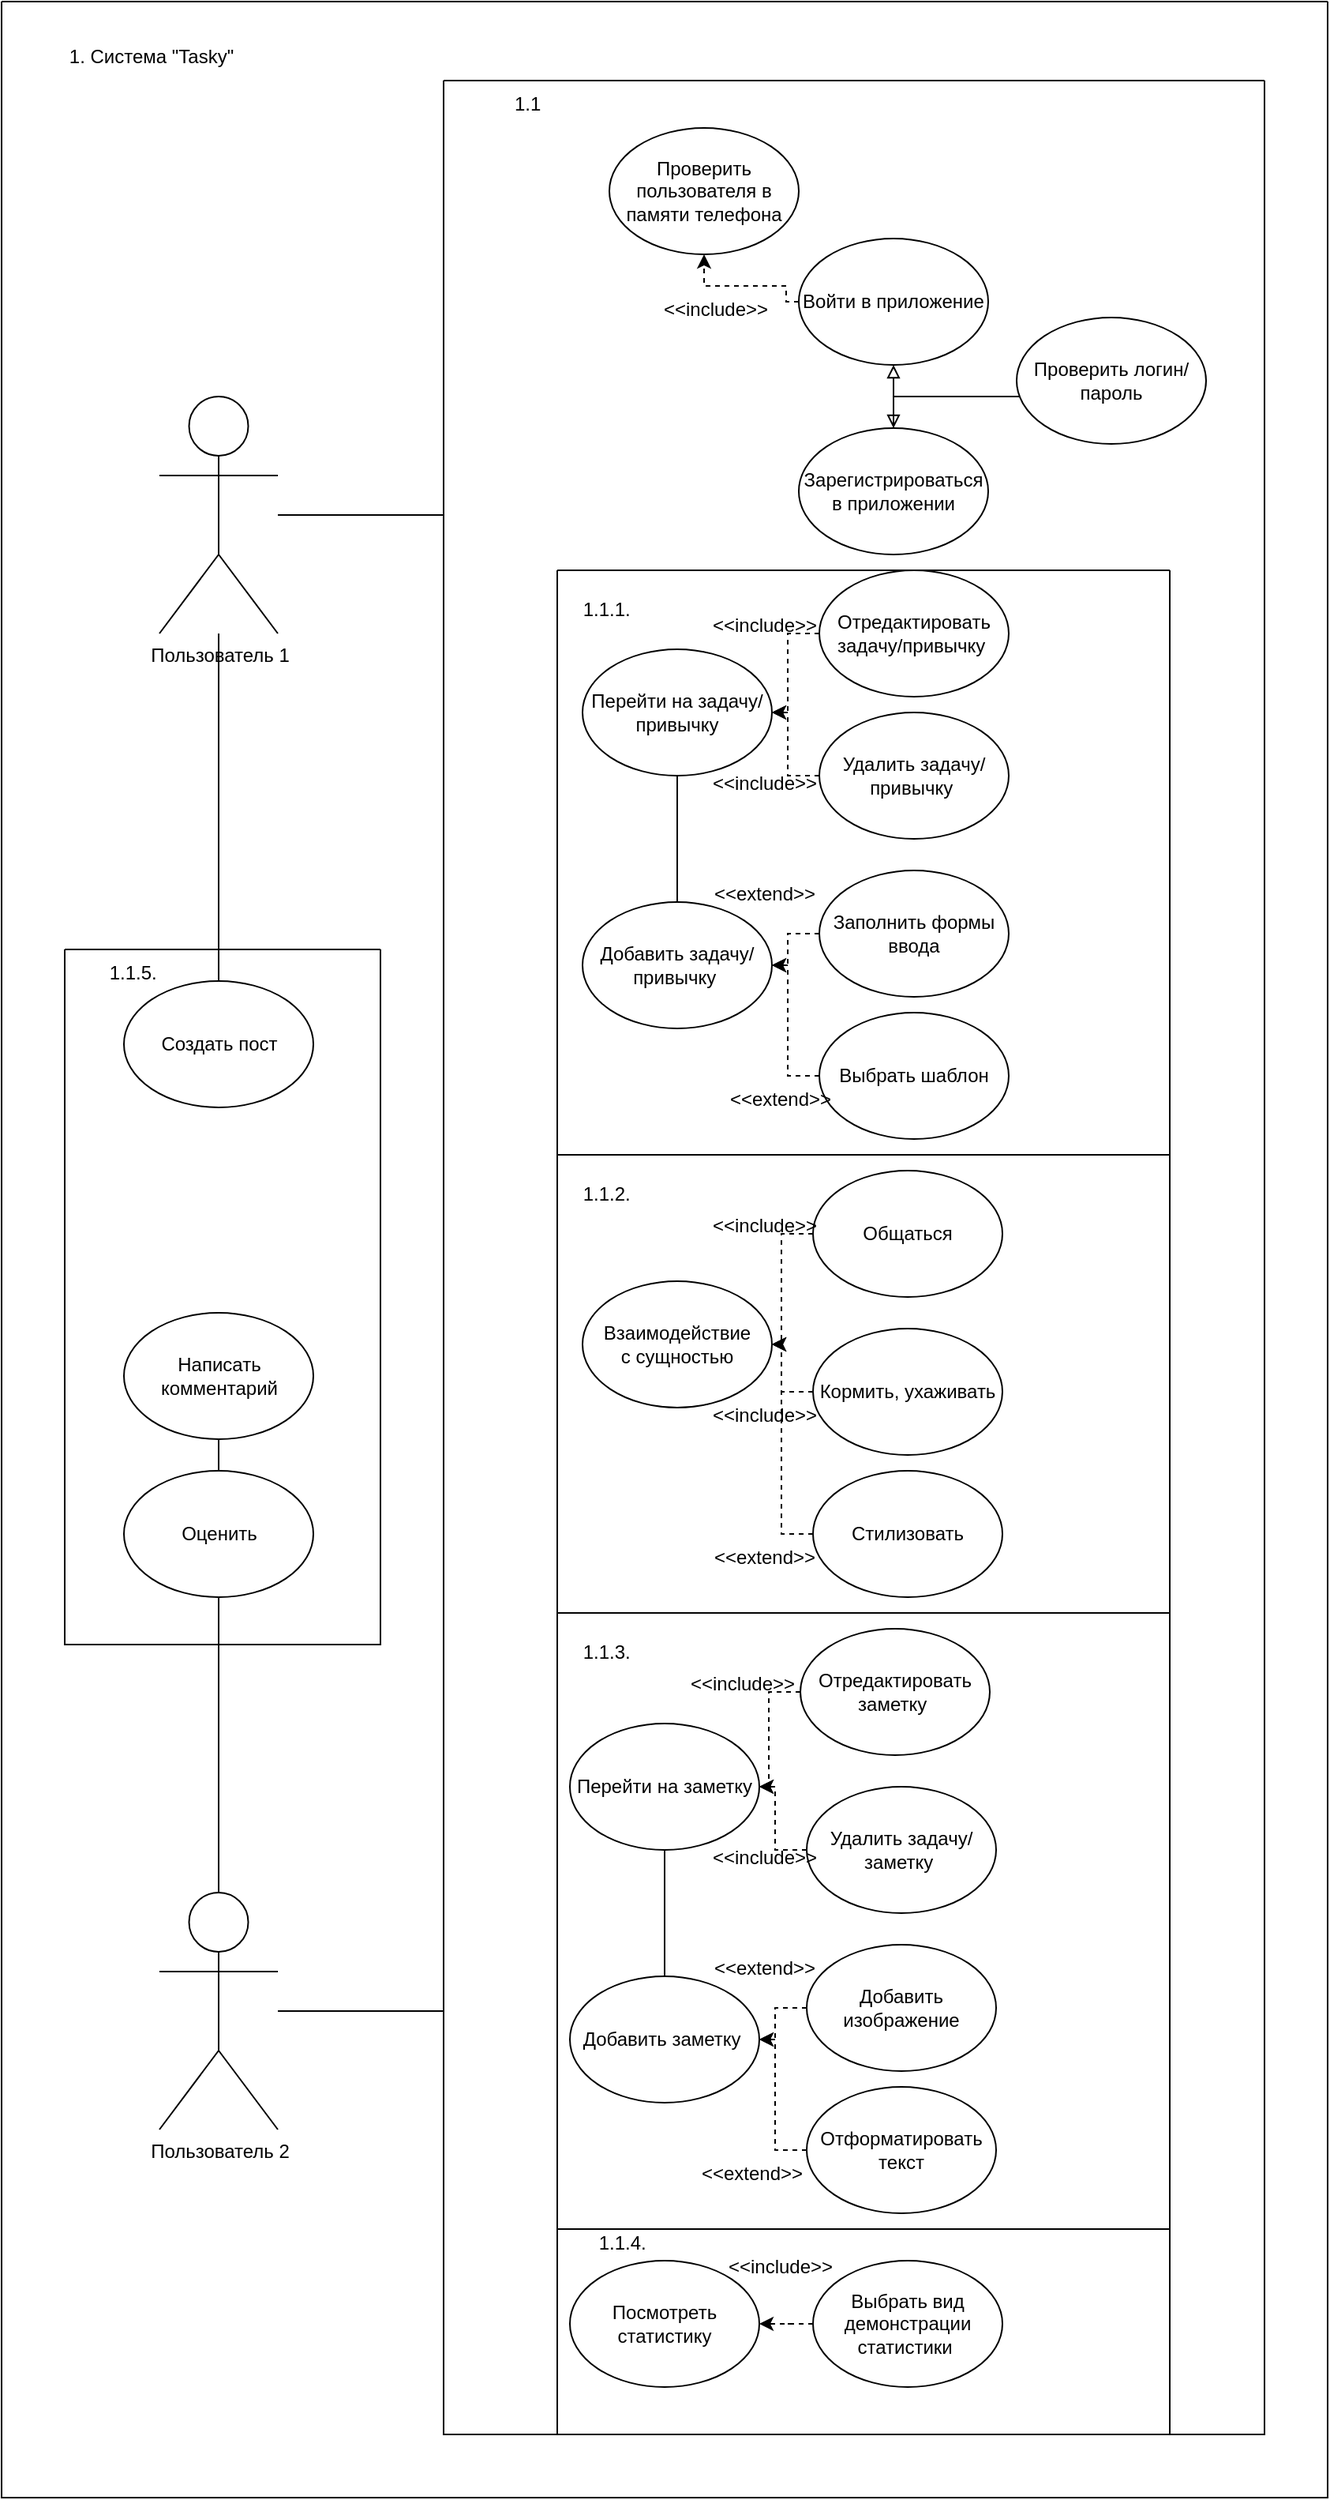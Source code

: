 <mxfile version="21.1.2" type="github">
  <diagram name="Страница 1" id="wyObIyDnzFT1WeK7dPA3">
    <mxGraphModel dx="2494" dy="943" grid="1" gridSize="10" guides="1" tooltips="1" connect="1" arrows="1" fold="1" page="1" pageScale="1" pageWidth="827" pageHeight="1169" math="0" shadow="0">
      <root>
        <mxCell id="0" />
        <mxCell id="1" parent="0" />
        <mxCell id="TJPidvZ6s8Qfu25BQePb-56" style="edgeStyle=orthogonalEdgeStyle;rounded=0;orthogonalLoop=1;jettySize=auto;html=1;endArrow=none;endFill=0;" edge="1" parent="1" source="2QzjrHOPYdLenBr6jiEW-2" target="TJPidvZ6s8Qfu25BQePb-48">
          <mxGeometry relative="1" as="geometry">
            <Array as="points">
              <mxPoint x="160" y="645" />
              <mxPoint x="160" y="645" />
            </Array>
          </mxGeometry>
        </mxCell>
        <mxCell id="2QzjrHOPYdLenBr6jiEW-2" value="Пользователь 1" style="shape=umlActor;verticalLabelPosition=bottom;verticalAlign=top;html=1;outlineConnect=0;" parent="1" vertex="1">
          <mxGeometry x="-60" y="570" width="75" height="150" as="geometry" />
        </mxCell>
        <mxCell id="2QzjrHOPYdLenBr6jiEW-4" value="Проверить пользователя в памяти телефона" style="ellipse;whiteSpace=wrap;html=1;" parent="1" vertex="1">
          <mxGeometry x="225" y="400" width="120" height="80" as="geometry" />
        </mxCell>
        <mxCell id="2QzjrHOPYdLenBr6jiEW-15" style="edgeStyle=orthogonalEdgeStyle;rounded=0;orthogonalLoop=1;jettySize=auto;html=1;entryX=0.5;entryY=1;entryDx=0;entryDy=0;dashed=1;" parent="1" source="2QzjrHOPYdLenBr6jiEW-5" target="2QzjrHOPYdLenBr6jiEW-4" edge="1">
          <mxGeometry relative="1" as="geometry">
            <Array as="points">
              <mxPoint x="337" y="510" />
              <mxPoint x="337" y="500" />
              <mxPoint x="285" y="500" />
            </Array>
          </mxGeometry>
        </mxCell>
        <mxCell id="2QzjrHOPYdLenBr6jiEW-5" value="Войти в приложение" style="ellipse;whiteSpace=wrap;html=1;" parent="1" vertex="1">
          <mxGeometry x="345" y="470" width="120" height="80" as="geometry" />
        </mxCell>
        <mxCell id="2QzjrHOPYdLenBr6jiEW-25" value="" style="edgeStyle=orthogonalEdgeStyle;rounded=0;orthogonalLoop=1;jettySize=auto;html=1;endArrow=block;endFill=0;" parent="1" source="2QzjrHOPYdLenBr6jiEW-6" target="2QzjrHOPYdLenBr6jiEW-5" edge="1">
          <mxGeometry relative="1" as="geometry" />
        </mxCell>
        <mxCell id="2QzjrHOPYdLenBr6jiEW-6" value="Зарегистрироваться в приложении" style="ellipse;whiteSpace=wrap;html=1;" parent="1" vertex="1">
          <mxGeometry x="345" y="590" width="120" height="80" as="geometry" />
        </mxCell>
        <mxCell id="2QzjrHOPYdLenBr6jiEW-24" style="edgeStyle=orthogonalEdgeStyle;rounded=0;orthogonalLoop=1;jettySize=auto;html=1;entryX=0.5;entryY=0;entryDx=0;entryDy=0;endArrow=block;endFill=0;" parent="1" source="2QzjrHOPYdLenBr6jiEW-16" target="2QzjrHOPYdLenBr6jiEW-6" edge="1">
          <mxGeometry relative="1" as="geometry">
            <Array as="points">
              <mxPoint x="405" y="570" />
            </Array>
          </mxGeometry>
        </mxCell>
        <mxCell id="2QzjrHOPYdLenBr6jiEW-16" value="Проверить логин/пароль" style="ellipse;whiteSpace=wrap;html=1;" parent="1" vertex="1">
          <mxGeometry x="483" y="520" width="120" height="80" as="geometry" />
        </mxCell>
        <mxCell id="2QzjrHOPYdLenBr6jiEW-27" value="&amp;lt;&amp;lt;include&amp;gt;&amp;gt;" style="text;html=1;align=center;verticalAlign=middle;resizable=0;points=[];autosize=1;strokeColor=none;fillColor=none;" parent="1" vertex="1">
          <mxGeometry x="247" y="500" width="90" height="30" as="geometry" />
        </mxCell>
        <mxCell id="TJPidvZ6s8Qfu25BQePb-8" value="" style="edgeStyle=orthogonalEdgeStyle;rounded=0;orthogonalLoop=1;jettySize=auto;html=1;entryX=0.5;entryY=0;entryDx=0;entryDy=0;endArrow=none;endFill=0;" edge="1" parent="1" source="2QzjrHOPYdLenBr6jiEW-29" target="2QzjrHOPYdLenBr6jiEW-30">
          <mxGeometry relative="1" as="geometry" />
        </mxCell>
        <mxCell id="2QzjrHOPYdLenBr6jiEW-29" value="Перейти на задачу/привычку" style="ellipse;whiteSpace=wrap;html=1;" parent="1" vertex="1">
          <mxGeometry x="208" y="730" width="120" height="80" as="geometry" />
        </mxCell>
        <mxCell id="2QzjrHOPYdLenBr6jiEW-30" value="Добавить задачу/привычку&amp;nbsp;" style="ellipse;whiteSpace=wrap;html=1;" parent="1" vertex="1">
          <mxGeometry x="208" y="890" width="120" height="80" as="geometry" />
        </mxCell>
        <mxCell id="2QzjrHOPYdLenBr6jiEW-34" style="edgeStyle=orthogonalEdgeStyle;rounded=0;orthogonalLoop=1;jettySize=auto;html=1;dashed=1;" parent="1" source="2QzjrHOPYdLenBr6jiEW-31" target="2QzjrHOPYdLenBr6jiEW-29" edge="1">
          <mxGeometry relative="1" as="geometry" />
        </mxCell>
        <mxCell id="2QzjrHOPYdLenBr6jiEW-31" value="Отредактировать задачу/привычку&amp;nbsp;" style="ellipse;whiteSpace=wrap;html=1;" parent="1" vertex="1">
          <mxGeometry x="358" y="680" width="120" height="80" as="geometry" />
        </mxCell>
        <mxCell id="2QzjrHOPYdLenBr6jiEW-35" style="edgeStyle=orthogonalEdgeStyle;rounded=0;orthogonalLoop=1;jettySize=auto;html=1;entryX=1;entryY=0.5;entryDx=0;entryDy=0;dashed=1;" parent="1" source="2QzjrHOPYdLenBr6jiEW-33" target="2QzjrHOPYdLenBr6jiEW-29" edge="1">
          <mxGeometry relative="1" as="geometry" />
        </mxCell>
        <mxCell id="2QzjrHOPYdLenBr6jiEW-33" value="Удалить задачу/привычку&amp;nbsp;" style="ellipse;whiteSpace=wrap;html=1;" parent="1" vertex="1">
          <mxGeometry x="358" y="770" width="120" height="80" as="geometry" />
        </mxCell>
        <mxCell id="2QzjrHOPYdLenBr6jiEW-36" value="&amp;lt;&amp;lt;include&amp;gt;&amp;gt;" style="text;html=1;align=center;verticalAlign=middle;resizable=0;points=[];autosize=1;strokeColor=none;fillColor=none;" parent="1" vertex="1">
          <mxGeometry x="278" y="700" width="90" height="30" as="geometry" />
        </mxCell>
        <mxCell id="2QzjrHOPYdLenBr6jiEW-37" value="&amp;lt;&amp;lt;include&amp;gt;&amp;gt;" style="text;html=1;align=center;verticalAlign=middle;resizable=0;points=[];autosize=1;strokeColor=none;fillColor=none;" parent="1" vertex="1">
          <mxGeometry x="278" y="800" width="90" height="30" as="geometry" />
        </mxCell>
        <mxCell id="TJPidvZ6s8Qfu25BQePb-4" style="edgeStyle=orthogonalEdgeStyle;rounded=0;orthogonalLoop=1;jettySize=auto;html=1;entryX=1;entryY=0.5;entryDx=0;entryDy=0;dashed=1;" edge="1" parent="1" source="TJPidvZ6s8Qfu25BQePb-2" target="2QzjrHOPYdLenBr6jiEW-30">
          <mxGeometry relative="1" as="geometry" />
        </mxCell>
        <mxCell id="TJPidvZ6s8Qfu25BQePb-2" value="Заполнить формы ввода" style="ellipse;whiteSpace=wrap;html=1;" vertex="1" parent="1">
          <mxGeometry x="358" y="870" width="120" height="80" as="geometry" />
        </mxCell>
        <mxCell id="TJPidvZ6s8Qfu25BQePb-5" style="edgeStyle=orthogonalEdgeStyle;rounded=0;orthogonalLoop=1;jettySize=auto;html=1;dashed=1;" edge="1" parent="1" source="TJPidvZ6s8Qfu25BQePb-3" target="2QzjrHOPYdLenBr6jiEW-30">
          <mxGeometry relative="1" as="geometry">
            <Array as="points">
              <mxPoint x="338" y="1000" />
              <mxPoint x="338" y="930" />
            </Array>
          </mxGeometry>
        </mxCell>
        <mxCell id="TJPidvZ6s8Qfu25BQePb-3" value="Выбрать шаблон" style="ellipse;whiteSpace=wrap;html=1;" vertex="1" parent="1">
          <mxGeometry x="358" y="960" width="120" height="80" as="geometry" />
        </mxCell>
        <mxCell id="TJPidvZ6s8Qfu25BQePb-6" value="&amp;lt;&amp;lt;extend&amp;gt;&amp;gt;" style="text;html=1;align=center;verticalAlign=middle;resizable=0;points=[];autosize=1;strokeColor=none;fillColor=none;" vertex="1" parent="1">
          <mxGeometry x="288" y="1000" width="90" height="30" as="geometry" />
        </mxCell>
        <mxCell id="TJPidvZ6s8Qfu25BQePb-7" value="&amp;lt;&amp;lt;extend&amp;gt;&amp;gt;" style="text;html=1;align=center;verticalAlign=middle;resizable=0;points=[];autosize=1;strokeColor=none;fillColor=none;" vertex="1" parent="1">
          <mxGeometry x="278" y="870" width="90" height="30" as="geometry" />
        </mxCell>
        <mxCell id="TJPidvZ6s8Qfu25BQePb-9" value="Взаимодействие&lt;br&gt;с сущностью" style="ellipse;whiteSpace=wrap;html=1;" vertex="1" parent="1">
          <mxGeometry x="208" y="1130" width="120" height="80" as="geometry" />
        </mxCell>
        <mxCell id="TJPidvZ6s8Qfu25BQePb-13" style="edgeStyle=orthogonalEdgeStyle;rounded=0;orthogonalLoop=1;jettySize=auto;html=1;dashed=1;" edge="1" parent="1" source="TJPidvZ6s8Qfu25BQePb-10" target="TJPidvZ6s8Qfu25BQePb-9">
          <mxGeometry relative="1" as="geometry">
            <Array as="points">
              <mxPoint x="334" y="1100" />
              <mxPoint x="334" y="1170" />
            </Array>
          </mxGeometry>
        </mxCell>
        <mxCell id="TJPidvZ6s8Qfu25BQePb-10" value="Общаться" style="ellipse;whiteSpace=wrap;html=1;" vertex="1" parent="1">
          <mxGeometry x="354" y="1060" width="120" height="80" as="geometry" />
        </mxCell>
        <mxCell id="TJPidvZ6s8Qfu25BQePb-14" style="edgeStyle=orthogonalEdgeStyle;rounded=0;orthogonalLoop=1;jettySize=auto;html=1;entryX=1;entryY=0.5;entryDx=0;entryDy=0;dashed=1;" edge="1" parent="1" source="TJPidvZ6s8Qfu25BQePb-11" target="TJPidvZ6s8Qfu25BQePb-9">
          <mxGeometry relative="1" as="geometry" />
        </mxCell>
        <mxCell id="TJPidvZ6s8Qfu25BQePb-11" value="Кормить, ухаживать" style="ellipse;whiteSpace=wrap;html=1;" vertex="1" parent="1">
          <mxGeometry x="354" y="1160" width="120" height="80" as="geometry" />
        </mxCell>
        <mxCell id="TJPidvZ6s8Qfu25BQePb-15" style="edgeStyle=orthogonalEdgeStyle;rounded=0;orthogonalLoop=1;jettySize=auto;html=1;entryX=1;entryY=0.5;entryDx=0;entryDy=0;dashed=1;" edge="1" parent="1" source="TJPidvZ6s8Qfu25BQePb-12" target="TJPidvZ6s8Qfu25BQePb-9">
          <mxGeometry relative="1" as="geometry">
            <Array as="points">
              <mxPoint x="334" y="1290" />
              <mxPoint x="334" y="1170" />
            </Array>
          </mxGeometry>
        </mxCell>
        <mxCell id="TJPidvZ6s8Qfu25BQePb-12" value="Стилизовать" style="ellipse;whiteSpace=wrap;html=1;" vertex="1" parent="1">
          <mxGeometry x="354" y="1250" width="120" height="80" as="geometry" />
        </mxCell>
        <mxCell id="TJPidvZ6s8Qfu25BQePb-16" value="&amp;lt;&amp;lt;extend&amp;gt;&amp;gt;" style="text;html=1;align=center;verticalAlign=middle;resizable=0;points=[];autosize=1;strokeColor=none;fillColor=none;" vertex="1" parent="1">
          <mxGeometry x="278" y="1290" width="90" height="30" as="geometry" />
        </mxCell>
        <mxCell id="TJPidvZ6s8Qfu25BQePb-17" value="&amp;lt;&amp;lt;include&amp;gt;&amp;gt;" style="text;html=1;align=center;verticalAlign=middle;resizable=0;points=[];autosize=1;strokeColor=none;fillColor=none;" vertex="1" parent="1">
          <mxGeometry x="278" y="1200" width="90" height="30" as="geometry" />
        </mxCell>
        <mxCell id="TJPidvZ6s8Qfu25BQePb-18" value="&amp;lt;&amp;lt;include&amp;gt;&amp;gt;" style="text;html=1;align=center;verticalAlign=middle;resizable=0;points=[];autosize=1;strokeColor=none;fillColor=none;" vertex="1" parent="1">
          <mxGeometry x="278" y="1080" width="90" height="30" as="geometry" />
        </mxCell>
        <mxCell id="TJPidvZ6s8Qfu25BQePb-36" style="edgeStyle=orthogonalEdgeStyle;rounded=0;orthogonalLoop=1;jettySize=auto;html=1;entryX=0.5;entryY=0;entryDx=0;entryDy=0;endArrow=none;endFill=0;" edge="1" parent="1" source="TJPidvZ6s8Qfu25BQePb-22" target="TJPidvZ6s8Qfu25BQePb-23">
          <mxGeometry relative="1" as="geometry" />
        </mxCell>
        <mxCell id="TJPidvZ6s8Qfu25BQePb-22" value="Перейти на заметку" style="ellipse;whiteSpace=wrap;html=1;" vertex="1" parent="1">
          <mxGeometry x="200" y="1410" width="120" height="80" as="geometry" />
        </mxCell>
        <mxCell id="TJPidvZ6s8Qfu25BQePb-23" value="Добавить заметку&amp;nbsp;" style="ellipse;whiteSpace=wrap;html=1;" vertex="1" parent="1">
          <mxGeometry x="200" y="1570" width="120" height="80" as="geometry" />
        </mxCell>
        <mxCell id="TJPidvZ6s8Qfu25BQePb-34" style="edgeStyle=orthogonalEdgeStyle;rounded=0;orthogonalLoop=1;jettySize=auto;html=1;dashed=1;" edge="1" parent="1" source="TJPidvZ6s8Qfu25BQePb-24" target="TJPidvZ6s8Qfu25BQePb-22">
          <mxGeometry relative="1" as="geometry" />
        </mxCell>
        <mxCell id="TJPidvZ6s8Qfu25BQePb-24" value="Отредактировать заметку&amp;nbsp;" style="ellipse;whiteSpace=wrap;html=1;" vertex="1" parent="1">
          <mxGeometry x="346" y="1350" width="120" height="80" as="geometry" />
        </mxCell>
        <mxCell id="TJPidvZ6s8Qfu25BQePb-35" style="edgeStyle=orthogonalEdgeStyle;rounded=0;orthogonalLoop=1;jettySize=auto;html=1;dashed=1;" edge="1" parent="1" source="TJPidvZ6s8Qfu25BQePb-25" target="TJPidvZ6s8Qfu25BQePb-22">
          <mxGeometry relative="1" as="geometry">
            <Array as="points">
              <mxPoint x="330" y="1490" />
              <mxPoint x="330" y="1450" />
            </Array>
          </mxGeometry>
        </mxCell>
        <mxCell id="TJPidvZ6s8Qfu25BQePb-25" value="Удалить задачу/заметку&amp;nbsp;" style="ellipse;whiteSpace=wrap;html=1;" vertex="1" parent="1">
          <mxGeometry x="350" y="1450" width="120" height="80" as="geometry" />
        </mxCell>
        <mxCell id="TJPidvZ6s8Qfu25BQePb-26" value="&amp;lt;&amp;lt;include&amp;gt;&amp;gt;" style="text;html=1;align=center;verticalAlign=middle;resizable=0;points=[];autosize=1;strokeColor=none;fillColor=none;" vertex="1" parent="1">
          <mxGeometry x="264" y="1370" width="90" height="30" as="geometry" />
        </mxCell>
        <mxCell id="TJPidvZ6s8Qfu25BQePb-27" value="&amp;lt;&amp;lt;include&amp;gt;&amp;gt;" style="text;html=1;align=center;verticalAlign=middle;resizable=0;points=[];autosize=1;strokeColor=none;fillColor=none;" vertex="1" parent="1">
          <mxGeometry x="278" y="1480" width="90" height="30" as="geometry" />
        </mxCell>
        <mxCell id="TJPidvZ6s8Qfu25BQePb-32" style="edgeStyle=orthogonalEdgeStyle;rounded=0;orthogonalLoop=1;jettySize=auto;html=1;entryX=1;entryY=0.5;entryDx=0;entryDy=0;dashed=1;" edge="1" parent="1" source="TJPidvZ6s8Qfu25BQePb-28" target="TJPidvZ6s8Qfu25BQePb-23">
          <mxGeometry relative="1" as="geometry" />
        </mxCell>
        <mxCell id="TJPidvZ6s8Qfu25BQePb-28" value="Добавить изображение" style="ellipse;whiteSpace=wrap;html=1;" vertex="1" parent="1">
          <mxGeometry x="350" y="1550" width="120" height="80" as="geometry" />
        </mxCell>
        <mxCell id="TJPidvZ6s8Qfu25BQePb-33" style="edgeStyle=orthogonalEdgeStyle;rounded=0;orthogonalLoop=1;jettySize=auto;html=1;entryX=1;entryY=0.5;entryDx=0;entryDy=0;dashed=1;" edge="1" parent="1" source="TJPidvZ6s8Qfu25BQePb-29" target="TJPidvZ6s8Qfu25BQePb-23">
          <mxGeometry relative="1" as="geometry">
            <Array as="points">
              <mxPoint x="330" y="1680" />
              <mxPoint x="330" y="1610" />
            </Array>
          </mxGeometry>
        </mxCell>
        <mxCell id="TJPidvZ6s8Qfu25BQePb-29" value="Отформатировать текст" style="ellipse;whiteSpace=wrap;html=1;" vertex="1" parent="1">
          <mxGeometry x="350" y="1640" width="120" height="80" as="geometry" />
        </mxCell>
        <mxCell id="TJPidvZ6s8Qfu25BQePb-30" value="&amp;lt;&amp;lt;extend&amp;gt;&amp;gt;" style="text;html=1;align=center;verticalAlign=middle;resizable=0;points=[];autosize=1;strokeColor=none;fillColor=none;" vertex="1" parent="1">
          <mxGeometry x="270" y="1680" width="90" height="30" as="geometry" />
        </mxCell>
        <mxCell id="TJPidvZ6s8Qfu25BQePb-31" value="&amp;lt;&amp;lt;extend&amp;gt;&amp;gt;" style="text;html=1;align=center;verticalAlign=middle;resizable=0;points=[];autosize=1;strokeColor=none;fillColor=none;" vertex="1" parent="1">
          <mxGeometry x="278" y="1550" width="90" height="30" as="geometry" />
        </mxCell>
        <mxCell id="TJPidvZ6s8Qfu25BQePb-37" value="Посмотреть статистику" style="ellipse;whiteSpace=wrap;html=1;" vertex="1" parent="1">
          <mxGeometry x="200" y="1750" width="120" height="80" as="geometry" />
        </mxCell>
        <mxCell id="TJPidvZ6s8Qfu25BQePb-39" style="edgeStyle=orthogonalEdgeStyle;rounded=0;orthogonalLoop=1;jettySize=auto;html=1;entryX=1;entryY=0.5;entryDx=0;entryDy=0;dashed=1;" edge="1" parent="1" source="TJPidvZ6s8Qfu25BQePb-38" target="TJPidvZ6s8Qfu25BQePb-37">
          <mxGeometry relative="1" as="geometry" />
        </mxCell>
        <mxCell id="TJPidvZ6s8Qfu25BQePb-38" value="Выбрать вид демонстрации&lt;br&gt;статистики&amp;nbsp;" style="ellipse;whiteSpace=wrap;html=1;" vertex="1" parent="1">
          <mxGeometry x="354" y="1750" width="120" height="80" as="geometry" />
        </mxCell>
        <mxCell id="TJPidvZ6s8Qfu25BQePb-40" value="&amp;lt;&amp;lt;include&amp;gt;&amp;gt;" style="text;html=1;align=center;verticalAlign=middle;resizable=0;points=[];autosize=1;strokeColor=none;fillColor=none;" vertex="1" parent="1">
          <mxGeometry x="288" y="1739" width="90" height="30" as="geometry" />
        </mxCell>
        <mxCell id="TJPidvZ6s8Qfu25BQePb-55" style="edgeStyle=orthogonalEdgeStyle;rounded=0;orthogonalLoop=1;jettySize=auto;html=1;endArrow=none;endFill=0;" edge="1" parent="1" source="TJPidvZ6s8Qfu25BQePb-41" target="TJPidvZ6s8Qfu25BQePb-48">
          <mxGeometry relative="1" as="geometry">
            <Array as="points">
              <mxPoint x="80" y="1592" />
              <mxPoint x="80" y="1592" />
            </Array>
          </mxGeometry>
        </mxCell>
        <mxCell id="TJPidvZ6s8Qfu25BQePb-41" value="Пользователь 2" style="shape=umlActor;verticalLabelPosition=bottom;verticalAlign=top;html=1;outlineConnect=0;" vertex="1" parent="1">
          <mxGeometry x="-60" y="1517" width="75" height="150" as="geometry" />
        </mxCell>
        <mxCell id="TJPidvZ6s8Qfu25BQePb-46" style="edgeStyle=orthogonalEdgeStyle;rounded=0;orthogonalLoop=1;jettySize=auto;html=1;endArrow=none;endFill=0;" edge="1" parent="1" source="TJPidvZ6s8Qfu25BQePb-42" target="2QzjrHOPYdLenBr6jiEW-2">
          <mxGeometry relative="1" as="geometry" />
        </mxCell>
        <mxCell id="TJPidvZ6s8Qfu25BQePb-42" value="Создать пост" style="ellipse;whiteSpace=wrap;html=1;" vertex="1" parent="1">
          <mxGeometry x="-82.5" y="940" width="120" height="80" as="geometry" />
        </mxCell>
        <mxCell id="TJPidvZ6s8Qfu25BQePb-45" style="edgeStyle=orthogonalEdgeStyle;rounded=0;orthogonalLoop=1;jettySize=auto;html=1;endArrow=none;endFill=0;" edge="1" parent="1" source="TJPidvZ6s8Qfu25BQePb-43" target="TJPidvZ6s8Qfu25BQePb-41">
          <mxGeometry relative="1" as="geometry" />
        </mxCell>
        <mxCell id="TJPidvZ6s8Qfu25BQePb-47" style="edgeStyle=orthogonalEdgeStyle;rounded=0;orthogonalLoop=1;jettySize=auto;html=1;entryX=0.5;entryY=1;entryDx=0;entryDy=0;endArrow=none;endFill=0;" edge="1" parent="1" source="TJPidvZ6s8Qfu25BQePb-43" target="TJPidvZ6s8Qfu25BQePb-44">
          <mxGeometry relative="1" as="geometry" />
        </mxCell>
        <mxCell id="TJPidvZ6s8Qfu25BQePb-43" value="Оценить" style="ellipse;whiteSpace=wrap;html=1;" vertex="1" parent="1">
          <mxGeometry x="-82.5" y="1250" width="120" height="80" as="geometry" />
        </mxCell>
        <mxCell id="TJPidvZ6s8Qfu25BQePb-44" value="Написать комментарий" style="ellipse;whiteSpace=wrap;html=1;" vertex="1" parent="1">
          <mxGeometry x="-82.5" y="1150" width="120" height="80" as="geometry" />
        </mxCell>
        <mxCell id="TJPidvZ6s8Qfu25BQePb-48" value="" style="swimlane;startSize=0;" vertex="1" parent="1">
          <mxGeometry x="120" y="370" width="520" height="1490" as="geometry" />
        </mxCell>
        <mxCell id="TJPidvZ6s8Qfu25BQePb-49" value="" style="swimlane;startSize=0;" vertex="1" parent="TJPidvZ6s8Qfu25BQePb-48">
          <mxGeometry x="72" y="310" width="388" height="370" as="geometry" />
        </mxCell>
        <mxCell id="TJPidvZ6s8Qfu25BQePb-51" value="" style="swimlane;startSize=0;" vertex="1" parent="TJPidvZ6s8Qfu25BQePb-48">
          <mxGeometry x="72" y="680" width="388" height="290" as="geometry" />
        </mxCell>
        <mxCell id="TJPidvZ6s8Qfu25BQePb-52" value="" style="swimlane;startSize=0;" vertex="1" parent="TJPidvZ6s8Qfu25BQePb-48">
          <mxGeometry x="72" y="970" width="388" height="390" as="geometry" />
        </mxCell>
        <mxCell id="TJPidvZ6s8Qfu25BQePb-53" value="" style="swimlane;startSize=0;" vertex="1" parent="1">
          <mxGeometry x="192" y="1730" width="388" height="130" as="geometry" />
        </mxCell>
        <mxCell id="TJPidvZ6s8Qfu25BQePb-57" value="" style="swimlane;startSize=0;" vertex="1" parent="1">
          <mxGeometry x="-160" y="320" width="840" height="1580" as="geometry" />
        </mxCell>
        <mxCell id="TJPidvZ6s8Qfu25BQePb-58" value="1. Система &quot;Tasky&quot;" style="text;html=1;strokeColor=none;fillColor=none;align=center;verticalAlign=middle;whiteSpace=wrap;rounded=0;" vertex="1" parent="TJPidvZ6s8Qfu25BQePb-57">
          <mxGeometry x="40" y="20" width="110" height="30" as="geometry" />
        </mxCell>
        <mxCell id="TJPidvZ6s8Qfu25BQePb-60" value="" style="swimlane;startSize=0;" vertex="1" parent="TJPidvZ6s8Qfu25BQePb-57">
          <mxGeometry x="40" y="600" width="200" height="440" as="geometry" />
        </mxCell>
        <mxCell id="TJPidvZ6s8Qfu25BQePb-67" value="1.1.5.&amp;nbsp;" style="text;html=1;strokeColor=none;fillColor=none;align=center;verticalAlign=middle;whiteSpace=wrap;rounded=0;" vertex="1" parent="TJPidvZ6s8Qfu25BQePb-60">
          <mxGeometry x="-10" width="110" height="30" as="geometry" />
        </mxCell>
        <mxCell id="TJPidvZ6s8Qfu25BQePb-63" value="1.1.1.&amp;nbsp;" style="text;html=1;strokeColor=none;fillColor=none;align=center;verticalAlign=middle;whiteSpace=wrap;rounded=0;" vertex="1" parent="TJPidvZ6s8Qfu25BQePb-57">
          <mxGeometry x="330" y="370" width="110" height="30" as="geometry" />
        </mxCell>
        <mxCell id="TJPidvZ6s8Qfu25BQePb-64" value="1.1.2.&amp;nbsp;" style="text;html=1;strokeColor=none;fillColor=none;align=center;verticalAlign=middle;whiteSpace=wrap;rounded=0;" vertex="1" parent="TJPidvZ6s8Qfu25BQePb-57">
          <mxGeometry x="330" y="740" width="110" height="30" as="geometry" />
        </mxCell>
        <mxCell id="TJPidvZ6s8Qfu25BQePb-65" value="1.1.3.&amp;nbsp;" style="text;html=1;strokeColor=none;fillColor=none;align=center;verticalAlign=middle;whiteSpace=wrap;rounded=0;" vertex="1" parent="TJPidvZ6s8Qfu25BQePb-57">
          <mxGeometry x="330" y="1030" width="110" height="30" as="geometry" />
        </mxCell>
        <mxCell id="TJPidvZ6s8Qfu25BQePb-66" value="1.1.4.&amp;nbsp;" style="text;html=1;strokeColor=none;fillColor=none;align=center;verticalAlign=middle;whiteSpace=wrap;rounded=0;" vertex="1" parent="TJPidvZ6s8Qfu25BQePb-57">
          <mxGeometry x="340" y="1404" width="110" height="30" as="geometry" />
        </mxCell>
        <mxCell id="TJPidvZ6s8Qfu25BQePb-68" value="1.1&amp;nbsp;" style="text;html=1;strokeColor=none;fillColor=none;align=center;verticalAlign=middle;whiteSpace=wrap;rounded=0;" vertex="1" parent="TJPidvZ6s8Qfu25BQePb-57">
          <mxGeometry x="280" y="50" width="110" height="30" as="geometry" />
        </mxCell>
      </root>
    </mxGraphModel>
  </diagram>
</mxfile>
